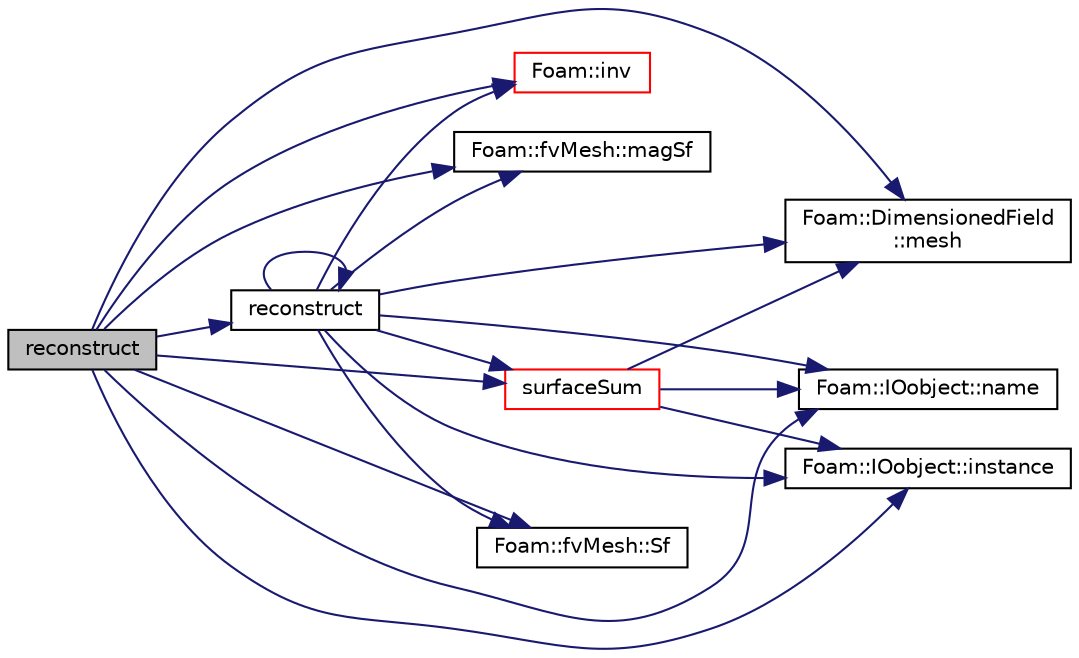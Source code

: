 digraph "reconstruct"
{
  bgcolor="transparent";
  edge [fontname="Helvetica",fontsize="10",labelfontname="Helvetica",labelfontsize="10"];
  node [fontname="Helvetica",fontsize="10",shape=record];
  rankdir="LR";
  Node1 [label="reconstruct",height=0.2,width=0.4,color="black", fillcolor="grey75", style="filled", fontcolor="black"];
  Node1 -> Node2 [color="midnightblue",fontsize="10",style="solid",fontname="Helvetica"];
  Node2 [label="Foam::IOobject::instance",height=0.2,width=0.4,color="black",URL="$a01197.html#a927868ca22fb186135659bc0acadd47b"];
  Node1 -> Node3 [color="midnightblue",fontsize="10",style="solid",fontname="Helvetica"];
  Node3 [label="Foam::inv",height=0.2,width=0.4,color="red",URL="$a10974.html#ac51979edadae5b8ade119dd30b88e381"];
  Node1 -> Node4 [color="midnightblue",fontsize="10",style="solid",fontname="Helvetica"];
  Node4 [label="Foam::fvMesh::magSf",height=0.2,width=0.4,color="black",URL="$a00889.html#acd80c470c0e44554389fdd31e7321804",tooltip="Return cell face area magnitudes. "];
  Node1 -> Node5 [color="midnightblue",fontsize="10",style="solid",fontname="Helvetica"];
  Node5 [label="Foam::DimensionedField\l::mesh",height=0.2,width=0.4,color="black",URL="$a00539.html#abdefa6904b53f35c49185ee1cb3d1800",tooltip="Return mesh. "];
  Node1 -> Node6 [color="midnightblue",fontsize="10",style="solid",fontname="Helvetica"];
  Node6 [label="Foam::IOobject::name",height=0.2,width=0.4,color="black",URL="$a01197.html#a75b72488d2e82151b025744974919d5d",tooltip="Return name. "];
  Node1 -> Node7 [color="midnightblue",fontsize="10",style="solid",fontname="Helvetica"];
  Node7 [label="reconstruct",height=0.2,width=0.4,color="black",URL="$a11009.html#ad8a6471328adb4cddcc0d4cedfa39ca2"];
  Node7 -> Node2 [color="midnightblue",fontsize="10",style="solid",fontname="Helvetica"];
  Node7 -> Node3 [color="midnightblue",fontsize="10",style="solid",fontname="Helvetica"];
  Node7 -> Node4 [color="midnightblue",fontsize="10",style="solid",fontname="Helvetica"];
  Node7 -> Node5 [color="midnightblue",fontsize="10",style="solid",fontname="Helvetica"];
  Node7 -> Node6 [color="midnightblue",fontsize="10",style="solid",fontname="Helvetica"];
  Node7 -> Node7 [color="midnightblue",fontsize="10",style="solid",fontname="Helvetica"];
  Node7 -> Node8 [color="midnightblue",fontsize="10",style="solid",fontname="Helvetica"];
  Node8 [label="Foam::fvMesh::Sf",height=0.2,width=0.4,color="black",URL="$a00889.html#af12143fbad868b6e74ca00b7e97e84d6",tooltip="Return cell face area vectors. "];
  Node7 -> Node9 [color="midnightblue",fontsize="10",style="solid",fontname="Helvetica"];
  Node9 [label="surfaceSum",height=0.2,width=0.4,color="red",URL="$a11009.html#aa0a1e3c4ec02aa6a37f517c4d5270046"];
  Node9 -> Node5 [color="midnightblue",fontsize="10",style="solid",fontname="Helvetica"];
  Node9 -> Node6 [color="midnightblue",fontsize="10",style="solid",fontname="Helvetica"];
  Node9 -> Node2 [color="midnightblue",fontsize="10",style="solid",fontname="Helvetica"];
  Node1 -> Node8 [color="midnightblue",fontsize="10",style="solid",fontname="Helvetica"];
  Node1 -> Node9 [color="midnightblue",fontsize="10",style="solid",fontname="Helvetica"];
}

